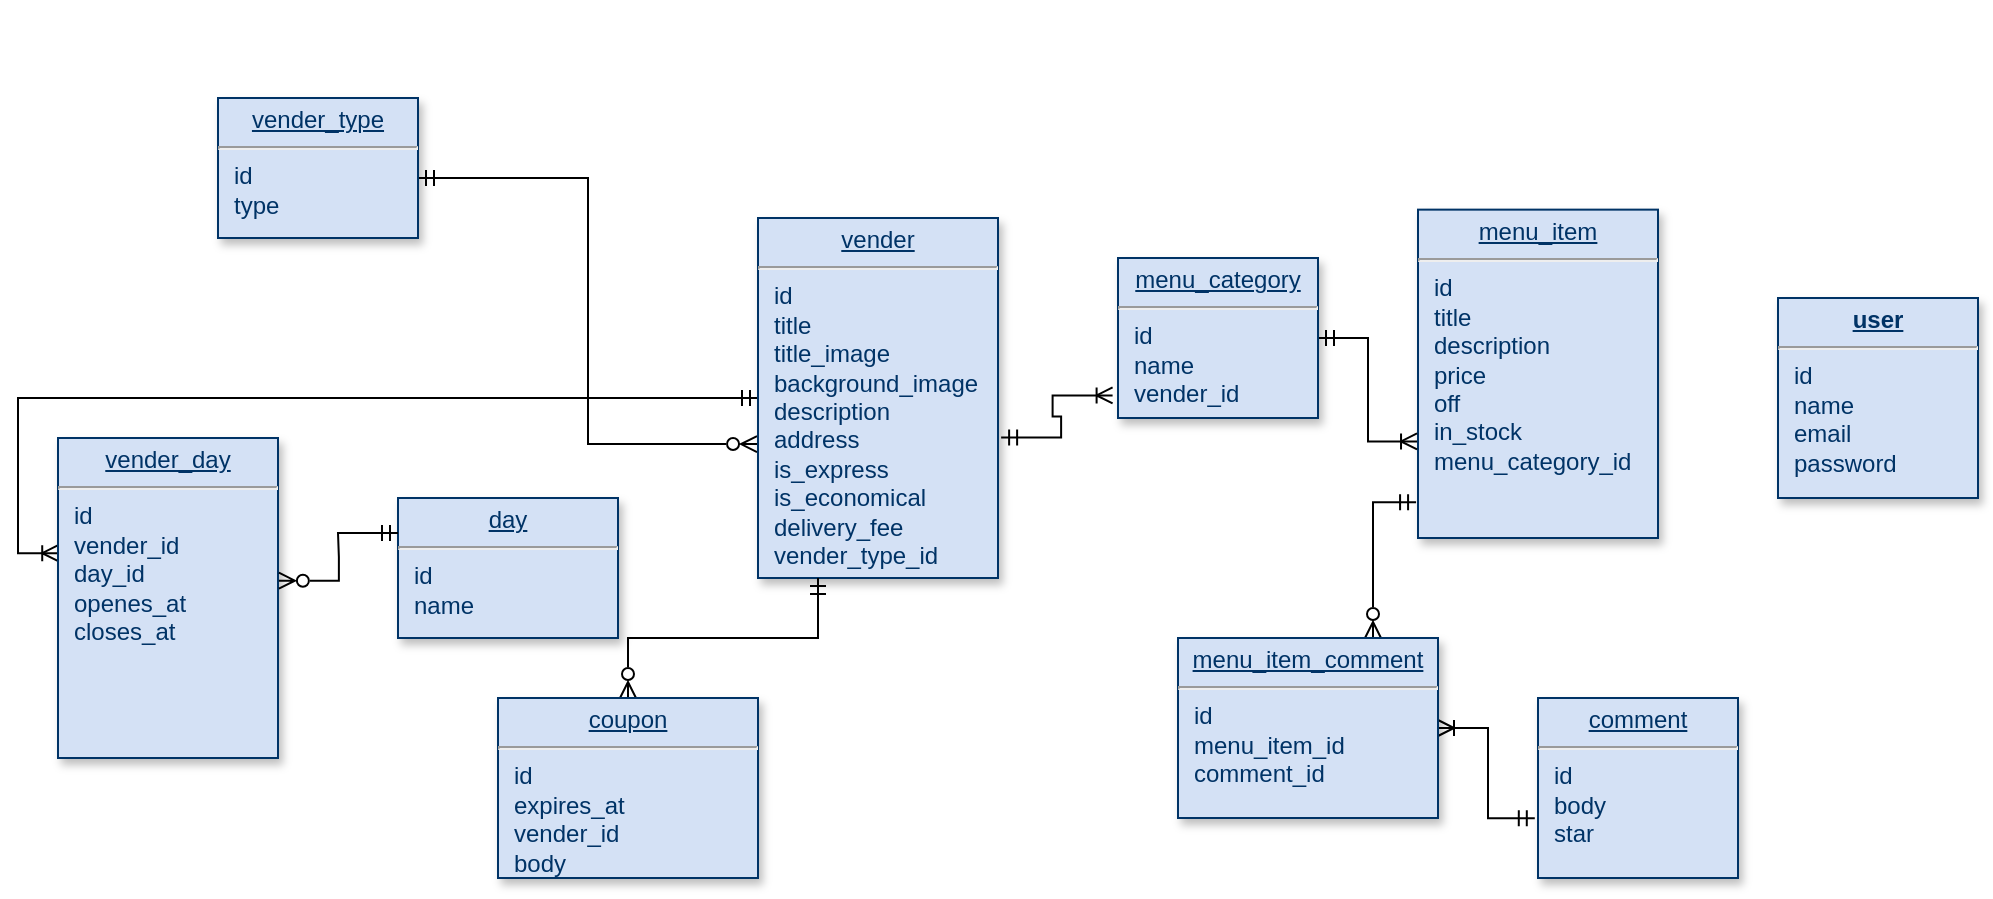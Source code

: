 <mxfile version="20.3.0" type="device"><diagram name="Page-1" id="efa7a0a1-bf9b-a30e-e6df-94a7791c09e9"><mxGraphModel dx="3281" dy="611" grid="1" gridSize="10" guides="1" tooltips="1" connect="1" arrows="1" fold="1" page="1" pageScale="1" pageWidth="2339" pageHeight="3300" background="none" math="0" shadow="0"><root><mxCell id="0"/><mxCell id="1" parent="0"/><mxCell id="Bjh7Wjrsop8_j-FTb7XY-119" style="edgeStyle=orthogonalEdgeStyle;rounded=0;orthogonalLoop=1;jettySize=auto;html=1;entryX=0.001;entryY=0.36;entryDx=0;entryDy=0;entryPerimeter=0;endArrow=ERoneToMany;endFill=0;startArrow=ERmandOne;startFill=0;" parent="1" source="21" target="Bjh7Wjrsop8_j-FTb7XY-115" edge="1"><mxGeometry relative="1" as="geometry"/></mxCell><mxCell id="Bjh7Wjrsop8_j-FTb7XY-129" style="edgeStyle=orthogonalEdgeStyle;rounded=0;orthogonalLoop=1;jettySize=auto;html=1;entryX=1;entryY=0.571;entryDx=0;entryDy=0;entryPerimeter=0;startArrow=ERzeroToMany;startFill=0;endArrow=ERmandOne;endFill=0;exitX=-0.004;exitY=0.628;exitDx=0;exitDy=0;exitPerimeter=0;" parent="1" source="21" target="Bjh7Wjrsop8_j-FTb7XY-128" edge="1"><mxGeometry relative="1" as="geometry"/></mxCell><mxCell id="21" value="&lt;p style=&quot;margin: 0px; margin-top: 4px; text-align: center; text-decoration: underline;&quot;&gt;vender&lt;/p&gt;&lt;hr&gt;&lt;p style=&quot;margin: 0px; margin-left: 8px;&quot;&gt;id&lt;br&gt;&lt;/p&gt;&lt;p style=&quot;margin: 0px; margin-left: 8px;&quot;&gt;title&lt;/p&gt;&lt;p style=&quot;margin: 0px; margin-left: 8px;&quot;&gt;title_image&lt;/p&gt;&lt;p style=&quot;margin: 0px; margin-left: 8px;&quot;&gt;background_image&lt;/p&gt;&lt;p style=&quot;margin: 0px; margin-left: 8px;&quot;&gt;description&lt;/p&gt;&lt;p style=&quot;margin: 0px; margin-left: 8px;&quot;&gt;address&lt;/p&gt;&lt;p style=&quot;margin: 0px; margin-left: 8px;&quot;&gt;&lt;span style=&quot;background-color: initial;&quot;&gt;is_express&lt;/span&gt;&lt;br&gt;&lt;/p&gt;&lt;p style=&quot;margin: 0px; margin-left: 8px;&quot;&gt;&lt;span style=&quot;background-color: initial;&quot;&gt;is_economical&lt;/span&gt;&lt;/p&gt;&lt;p style=&quot;margin: 0px; margin-left: 8px;&quot;&gt;delivery_fee&lt;/p&gt;&lt;p style=&quot;margin: 0px 0px 0px 8px;&quot;&gt;vender_type_id&lt;/p&gt;&lt;p style=&quot;margin: 0px 0px 0px 8px;&quot;&gt;&lt;br&gt;&lt;/p&gt;&lt;div&gt;&lt;br&gt;&lt;/div&gt;" style="verticalAlign=top;align=left;overflow=fill;fontSize=12;fontFamily=Helvetica;html=1;strokeColor=#003366;shadow=1;fillColor=#D4E1F5;fontColor=#003366" parent="1" vertex="1"><mxGeometry x="200" y="160" width="120" height="180" as="geometry"/></mxCell><mxCell id="25" value="&lt;p style=&quot;margin: 0px; margin-top: 4px; text-align: center; text-decoration: underline;&quot;&gt;&lt;b&gt;user&lt;/b&gt;&lt;/p&gt;&lt;hr&gt;&lt;p style=&quot;margin: 0px; margin-left: 8px;&quot;&gt;id&lt;/p&gt;&lt;p style=&quot;margin: 0px; margin-left: 8px;&quot;&gt;name&lt;/p&gt;&lt;p style=&quot;margin: 0px; margin-left: 8px;&quot;&gt;email&lt;/p&gt;&lt;p style=&quot;margin: 0px; margin-left: 8px;&quot;&gt;password&lt;/p&gt;" style="verticalAlign=top;align=left;overflow=fill;fontSize=12;fontFamily=Helvetica;html=1;strokeColor=#003366;shadow=1;fillColor=#D4E1F5;fontColor=#003366" parent="1" vertex="1"><mxGeometry x="710" y="200" width="100" height="100" as="geometry"/></mxCell><mxCell id="Bjh7Wjrsop8_j-FTb7XY-115" value="&lt;p style=&quot;margin: 0px; margin-top: 4px; text-align: center; text-decoration: underline;&quot;&gt;vender_day&lt;/p&gt;&lt;hr&gt;&lt;p style=&quot;margin: 0px; margin-left: 8px;&quot;&gt;id&lt;br&gt;&lt;/p&gt;&lt;p style=&quot;margin: 0px; margin-left: 8px;&quot;&gt;vender_id&lt;/p&gt;&lt;p style=&quot;margin: 0px; margin-left: 8px;&quot;&gt;day_id&lt;/p&gt;&lt;p style=&quot;margin: 0px; margin-left: 8px;&quot;&gt;openes_at&lt;/p&gt;&lt;p style=&quot;margin: 0px; margin-left: 8px;&quot;&gt;closes_at&lt;/p&gt;&lt;p style=&quot;margin: 0px; margin-left: 8px;&quot;&gt;&lt;br&gt;&lt;/p&gt;" style="verticalAlign=top;align=left;overflow=fill;fontSize=12;fontFamily=Helvetica;html=1;strokeColor=#003366;shadow=1;fillColor=#D4E1F5;fontColor=#003366" parent="1" vertex="1"><mxGeometry x="-150" y="270" width="110" height="160" as="geometry"/></mxCell><mxCell id="Bjh7Wjrsop8_j-FTb7XY-116" value="&lt;p style=&quot;margin: 0px; margin-top: 4px; text-align: center; text-decoration: underline;&quot;&gt;day&lt;/p&gt;&lt;hr&gt;&lt;p style=&quot;margin: 0px; margin-left: 8px;&quot;&gt;id&lt;br&gt;&lt;/p&gt;&lt;p style=&quot;margin: 0px; margin-left: 8px;&quot;&gt;name&lt;/p&gt;&lt;p style=&quot;margin: 0px; margin-left: 8px;&quot;&gt;&lt;br&gt;&lt;/p&gt;" style="verticalAlign=top;align=left;overflow=fill;fontSize=12;fontFamily=Helvetica;html=1;strokeColor=#003366;shadow=1;fillColor=#D4E1F5;fontColor=#003366" parent="1" vertex="1"><mxGeometry x="20" y="300" width="110" height="70" as="geometry"/></mxCell><mxCell id="Bjh7Wjrsop8_j-FTb7XY-117" value="" style="edgeStyle=entityRelationEdgeStyle;fontSize=12;html=1;endArrow=ERmandOne;startArrow=ERzeroToMany;rounded=0;entryX=0;entryY=0.25;entryDx=0;entryDy=0;exitX=1.004;exitY=0.446;exitDx=0;exitDy=0;exitPerimeter=0;startFill=0;endFill=0;" parent="1" source="Bjh7Wjrsop8_j-FTb7XY-115" target="Bjh7Wjrsop8_j-FTb7XY-116" edge="1"><mxGeometry width="100" height="100" relative="1" as="geometry"><mxPoint x="-60" y="280" as="sourcePoint"/><mxPoint x="40" y="180" as="targetPoint"/></mxGeometry></mxCell><mxCell id="Bjh7Wjrsop8_j-FTb7XY-128" value="&lt;p style=&quot;margin: 0px; margin-top: 4px; text-align: center; text-decoration: underline;&quot;&gt;vender_type&lt;/p&gt;&lt;hr&gt;&lt;p style=&quot;margin: 0px; margin-left: 8px;&quot;&gt;id&lt;br&gt;&lt;/p&gt;&lt;p style=&quot;margin: 0px; margin-left: 8px;&quot;&gt;type&lt;/p&gt;&lt;p style=&quot;margin: 0px; margin-left: 8px;&quot;&gt;&lt;br&gt;&lt;/p&gt;" style="verticalAlign=top;align=left;overflow=fill;fontSize=12;fontFamily=Helvetica;html=1;strokeColor=#003366;shadow=1;fillColor=#D4E1F5;fontColor=#003366" parent="1" vertex="1"><mxGeometry x="-70" y="100" width="100" height="70" as="geometry"/></mxCell><mxCell id="Bjh7Wjrsop8_j-FTb7XY-130" value="&lt;p style=&quot;margin: 0px; margin-top: 4px; text-align: center; text-decoration: underline;&quot;&gt;comment&lt;/p&gt;&lt;hr&gt;&lt;p style=&quot;margin: 0px; margin-left: 8px;&quot;&gt;id&lt;/p&gt;&lt;p style=&quot;margin: 0px; margin-left: 8px;&quot;&gt;body&lt;/p&gt;&lt;p style=&quot;margin: 0px; margin-left: 8px;&quot;&gt;star&lt;/p&gt;" style="verticalAlign=top;align=left;overflow=fill;fontSize=12;fontFamily=Helvetica;html=1;strokeColor=#003366;shadow=1;fillColor=#D4E1F5;fontColor=#003366" parent="1" vertex="1"><mxGeometry x="590" y="400" width="100" height="90" as="geometry"/></mxCell><mxCell id="Bjh7Wjrsop8_j-FTb7XY-131" value="&lt;p style=&quot;margin: 0px; margin-top: 4px; text-align: center; text-decoration: underline;&quot;&gt;menu_item&lt;/p&gt;&lt;hr&gt;&lt;p style=&quot;margin: 0px; margin-left: 8px;&quot;&gt;id&lt;br&gt;&lt;/p&gt;&lt;p style=&quot;margin: 0px; margin-left: 8px;&quot;&gt;title&lt;/p&gt;&lt;p style=&quot;margin: 0px; margin-left: 8px;&quot;&gt;description&lt;/p&gt;&lt;p style=&quot;margin: 0px; margin-left: 8px;&quot;&gt;price&lt;/p&gt;&lt;p style=&quot;margin: 0px; margin-left: 8px;&quot;&gt;off&lt;/p&gt;&lt;p style=&quot;margin: 0px; margin-left: 8px;&quot;&gt;in_stock&lt;/p&gt;&lt;p style=&quot;margin: 0px; margin-left: 8px;&quot;&gt;&lt;span style=&quot;background-color: initial;&quot;&gt;menu_category_id&lt;/span&gt;&lt;/p&gt;" style="verticalAlign=top;align=left;overflow=fill;fontSize=12;fontFamily=Helvetica;html=1;strokeColor=#003366;shadow=1;fillColor=#D4E1F5;fontColor=#003366" parent="1" vertex="1"><mxGeometry x="530" y="155.82" width="120" height="164.18" as="geometry"/></mxCell><mxCell id="Bjh7Wjrsop8_j-FTb7XY-132" style="edgeStyle=orthogonalEdgeStyle;rounded=0;orthogonalLoop=1;jettySize=auto;html=1;exitX=0.5;exitY=1;exitDx=0;exitDy=0;startArrow=ERzeroToMany;startFill=0;endArrow=ERzeroToMany;endFill=0;" parent="1" source="Bjh7Wjrsop8_j-FTb7XY-130" target="Bjh7Wjrsop8_j-FTb7XY-130" edge="1"><mxGeometry relative="1" as="geometry"/></mxCell><mxCell id="Bjh7Wjrsop8_j-FTb7XY-134" style="edgeStyle=orthogonalEdgeStyle;rounded=0;orthogonalLoop=1;jettySize=auto;html=1;exitX=0.5;exitY=1;exitDx=0;exitDy=0;fontFamily=Helvetica;fontSize=12;fontColor=#003366;startArrow=ERzeroToMany;startFill=0;endArrow=ERzeroToMany;endFill=0;" parent="1" edge="1"><mxGeometry relative="1" as="geometry"><mxPoint x="330" y="60" as="sourcePoint"/><mxPoint x="330" y="60" as="targetPoint"/></mxGeometry></mxCell><mxCell id="Bjh7Wjrsop8_j-FTb7XY-139" style="edgeStyle=orthogonalEdgeStyle;rounded=0;orthogonalLoop=1;jettySize=auto;html=1;entryX=-0.004;entryY=0.706;entryDx=0;entryDy=0;entryPerimeter=0;fontFamily=Helvetica;fontSize=12;fontColor=#003366;startArrow=ERmandOne;startFill=0;endArrow=ERoneToMany;endFill=0;" parent="1" source="Bjh7Wjrsop8_j-FTb7XY-136" target="Bjh7Wjrsop8_j-FTb7XY-131" edge="1"><mxGeometry relative="1" as="geometry"/></mxCell><mxCell id="Bjh7Wjrsop8_j-FTb7XY-136" value="&lt;p style=&quot;margin: 0px; margin-top: 4px; text-align: center; text-decoration: underline;&quot;&gt;menu_category&lt;/p&gt;&lt;hr&gt;&lt;p style=&quot;margin: 0px; margin-left: 8px;&quot;&gt;id&lt;br&gt;&lt;/p&gt;&lt;p style=&quot;margin: 0px; margin-left: 8px;&quot;&gt;&lt;span style=&quot;background-color: initial;&quot;&gt;name&lt;/span&gt;&lt;/p&gt;&lt;p style=&quot;margin: 0px; margin-left: 8px;&quot;&gt;&lt;span style=&quot;background-color: initial;&quot;&gt;vender_id&lt;/span&gt;&lt;/p&gt;" style="verticalAlign=top;align=left;overflow=fill;fontSize=12;fontFamily=Helvetica;html=1;strokeColor=#003366;shadow=1;fillColor=#D4E1F5;fontColor=#003366" parent="1" vertex="1"><mxGeometry x="380" y="180" width="100" height="80" as="geometry"/></mxCell><mxCell id="Bjh7Wjrsop8_j-FTb7XY-137" value="" style="edgeStyle=entityRelationEdgeStyle;fontSize=12;html=1;endArrow=ERoneToMany;endFill=0;rounded=0;fontFamily=Helvetica;fontColor=#003366;entryX=-0.027;entryY=0.859;entryDx=0;entryDy=0;entryPerimeter=0;exitX=1.013;exitY=0.61;exitDx=0;exitDy=0;exitPerimeter=0;startArrow=ERmandOne;startFill=0;" parent="1" source="21" target="Bjh7Wjrsop8_j-FTb7XY-136" edge="1"><mxGeometry width="100" height="100" relative="1" as="geometry"><mxPoint x="180" y="260" as="sourcePoint"/><mxPoint x="280" y="160" as="targetPoint"/></mxGeometry></mxCell><mxCell id="Bjh7Wjrsop8_j-FTb7XY-141" style="edgeStyle=orthogonalEdgeStyle;rounded=0;orthogonalLoop=1;jettySize=auto;html=1;exitX=0.75;exitY=0;exitDx=0;exitDy=0;entryX=-0.008;entryY=0.891;entryDx=0;entryDy=0;entryPerimeter=0;fontFamily=Helvetica;fontSize=12;fontColor=#003366;startArrow=ERzeroToMany;startFill=0;endArrow=ERmandOne;endFill=0;" parent="1" source="Bjh7Wjrsop8_j-FTb7XY-140" target="Bjh7Wjrsop8_j-FTb7XY-131" edge="1"><mxGeometry relative="1" as="geometry"/></mxCell><mxCell id="Bjh7Wjrsop8_j-FTb7XY-143" style="edgeStyle=orthogonalEdgeStyle;rounded=0;orthogonalLoop=1;jettySize=auto;html=1;exitX=1;exitY=0.5;exitDx=0;exitDy=0;entryX=-0.016;entryY=0.668;entryDx=0;entryDy=0;entryPerimeter=0;fontFamily=Helvetica;fontSize=12;fontColor=#003366;startArrow=ERoneToMany;startFill=0;endArrow=ERmandOne;endFill=0;" parent="1" source="Bjh7Wjrsop8_j-FTb7XY-140" target="Bjh7Wjrsop8_j-FTb7XY-130" edge="1"><mxGeometry relative="1" as="geometry"/></mxCell><mxCell id="Bjh7Wjrsop8_j-FTb7XY-140" value="&lt;p style=&quot;margin: 0px; margin-top: 4px; text-align: center; text-decoration: underline;&quot;&gt;menu_item_comment&lt;/p&gt;&lt;hr&gt;&lt;p style=&quot;margin: 0px; margin-left: 8px;&quot;&gt;id&lt;/p&gt;&lt;p style=&quot;margin: 0px; margin-left: 8px;&quot;&gt;menu_item_id&lt;/p&gt;&lt;p style=&quot;margin: 0px; margin-left: 8px;&quot;&gt;comment_id&lt;/p&gt;" style="verticalAlign=top;align=left;overflow=fill;fontSize=12;fontFamily=Helvetica;html=1;strokeColor=#003366;shadow=1;fillColor=#D4E1F5;fontColor=#003366" parent="1" vertex="1"><mxGeometry x="410" y="370" width="130" height="90" as="geometry"/></mxCell><mxCell id="Bjh7Wjrsop8_j-FTb7XY-146" style="edgeStyle=orthogonalEdgeStyle;rounded=0;orthogonalLoop=1;jettySize=auto;html=1;exitX=0.5;exitY=0;exitDx=0;exitDy=0;entryX=0.25;entryY=1;entryDx=0;entryDy=0;fontFamily=Helvetica;fontSize=12;fontColor=#003366;startArrow=ERzeroToMany;startFill=0;endArrow=ERmandOne;endFill=0;" parent="1" source="Bjh7Wjrsop8_j-FTb7XY-145" target="21" edge="1"><mxGeometry relative="1" as="geometry"/></mxCell><mxCell id="Bjh7Wjrsop8_j-FTb7XY-145" value="&lt;p style=&quot;margin: 0px; margin-top: 4px; text-align: center; text-decoration: underline;&quot;&gt;coupon&lt;/p&gt;&lt;hr&gt;&lt;p style=&quot;margin: 0px; margin-left: 8px;&quot;&gt;id&lt;/p&gt;&lt;p style=&quot;margin: 0px; margin-left: 8px;&quot;&gt;expires_at&lt;/p&gt;&lt;p style=&quot;margin: 0px; margin-left: 8px;&quot;&gt;vender_id&lt;/p&gt;&lt;p style=&quot;margin: 0px; margin-left: 8px;&quot;&gt;body&lt;/p&gt;" style="verticalAlign=top;align=left;overflow=fill;fontSize=12;fontFamily=Helvetica;html=1;strokeColor=#003366;shadow=1;fillColor=#D4E1F5;fontColor=#003366" parent="1" vertex="1"><mxGeometry x="70" y="400" width="130" height="90" as="geometry"/></mxCell></root></mxGraphModel></diagram></mxfile>